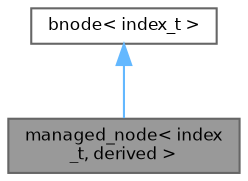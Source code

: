 digraph "managed_node&lt; index_t, derived &gt;"
{
 // LATEX_PDF_SIZE
  bgcolor="transparent";
  edge [fontname=Helvetica,fontsize=8,labelfontname=Helvetica,labelfontsize=8];
  node [fontname=Helvetica,fontsize=8,shape=box,height=0.2,width=0.4];
  Node1 [id="Node000001",label="managed_node\< index\l_t, derived \>",height=0.2,width=0.4,color="gray40", fillcolor="grey60", style="filled", fontcolor="black",tooltip="A hierarchical node in a pathfinding context, with a clean-up mechanism."];
  Node2 -> Node1 [id="edge1_Node000001_Node000002",dir="back",color="steelblue1",style="solid",tooltip=" "];
  Node2 [id="Node000002",label="bnode\< index_t \>",height=0.2,width=0.4,color="gray40", fillcolor="white", style="filled",URL="$da/d98/structchdr_1_1solvers_1_1bnode.html",tooltip="Base class for pathfinding nodes."];
}
